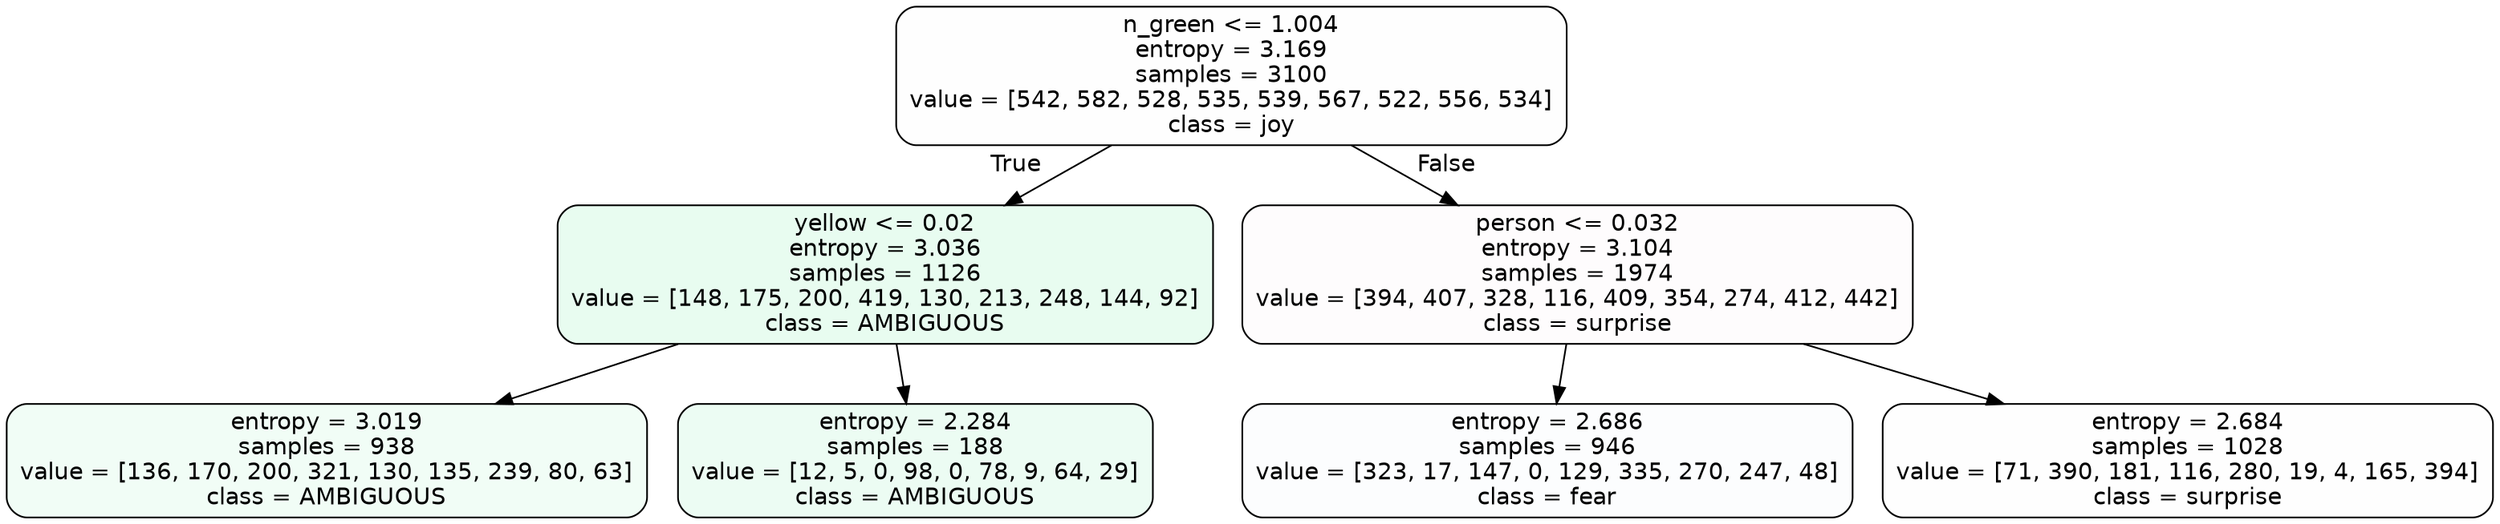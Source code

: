 digraph Tree {
node [shape=box, style="filled, rounded", color="black", fontname=helvetica] ;
edge [fontname=helvetica] ;
0 [label="n_green <= 1.004\nentropy = 3.169\nsamples = 3100\nvalue = [542, 582, 528, 535, 539, 567, 522, 556, 534]\nclass = joy", fillcolor="#d7e53901"] ;
1 [label="yellow <= 0.02\nentropy = 3.036\nsamples = 1126\nvalue = [148, 175, 200, 419, 130, 213, 248, 144, 92]\nclass = AMBIGUOUS", fillcolor="#39e5811d"] ;
0 -> 1 [labeldistance=2.5, labelangle=45, headlabel="True"] ;
2 [label="entropy = 3.019\nsamples = 938\nvalue = [136, 170, 200, 321, 130, 135, 239, 80, 63]\nclass = AMBIGUOUS", fillcolor="#39e58111"] ;
1 -> 2 ;
3 [label="entropy = 2.284\nsamples = 188\nvalue = [12, 5, 0, 98, 0, 78, 9, 64, 29]\nclass = AMBIGUOUS", fillcolor="#39e58118"] ;
1 -> 3 ;
4 [label="person <= 0.032\nentropy = 3.104\nsamples = 1974\nvalue = [394, 407, 328, 116, 409, 354, 274, 412, 442]\nclass = surprise", fillcolor="#e5396403"] ;
0 -> 4 [labeldistance=2.5, labelangle=-45, headlabel="False"] ;
5 [label="entropy = 2.686\nsamples = 946\nvalue = [323, 17, 147, 0, 129, 335, 270, 247, 48]\nclass = fear", fillcolor="#3964e503"] ;
4 -> 5 ;
6 [label="entropy = 2.684\nsamples = 1028\nvalue = [71, 390, 181, 116, 280, 19, 4, 165, 394]\nclass = surprise", fillcolor="#e5396401"] ;
4 -> 6 ;
}